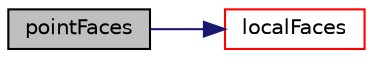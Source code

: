 digraph "pointFaces"
{
  bgcolor="transparent";
  edge [fontname="Helvetica",fontsize="10",labelfontname="Helvetica",labelfontsize="10"];
  node [fontname="Helvetica",fontsize="10",shape=record];
  rankdir="LR";
  Node1 [label="pointFaces",height=0.2,width=0.4,color="black", fillcolor="grey75", style="filled", fontcolor="black"];
  Node1 -> Node2 [color="midnightblue",fontsize="10",style="solid",fontname="Helvetica"];
  Node2 [label="localFaces",height=0.2,width=0.4,color="red",URL="$a01976.html#af5aca3ce69275c80366bc8d5c0584da2",tooltip="Return patch faces addressing into local point list. "];
}
